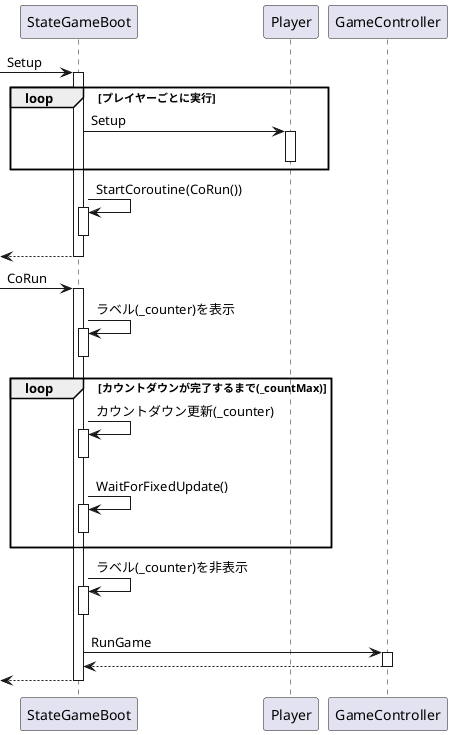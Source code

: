 @startuml

[-> StateGameBoot : Setup
activate StateGameBoot
    loop プレイヤーごとに実行
        StateGameBoot -> Player : Setup
        activate Player
        deactivate Player
    end
    StateGameBoot -> StateGameBoot : StartCoroutine(CoRun())
        activate StateGameBoot
        deactivate StateGameBoot
    [<-- StateGameBoot
deactivate StateGameBoot

[-> StateGameBoot : CoRun
activate StateGameBoot
    StateGameBoot -> StateGameBoot : ラベル(_counter)を表示
    activate StateGameBoot
    deactivate StateGameBoot
    loop カウントダウンが完了するまで(_countMax)
        StateGameBoot -> StateGameBoot : カウントダウン更新(_counter)
        activate StateGameBoot
        deactivate StateGameBoot
        StateGameBoot -> StateGameBoot : WaitForFixedUpdate()
        activate StateGameBoot
        deactivate StateGameBoot
    end
    StateGameBoot -> StateGameBoot : ラベル(_counter)を非表示
    activate StateGameBoot
    deactivate StateGameBoot
    StateGameBoot -> GameController : RunGame
    activate GameController
        StateGameBoot <-- GameController
    deactivate GameController
    [<-- StateGameBoot
deactivate StateGameBoot


@enduml